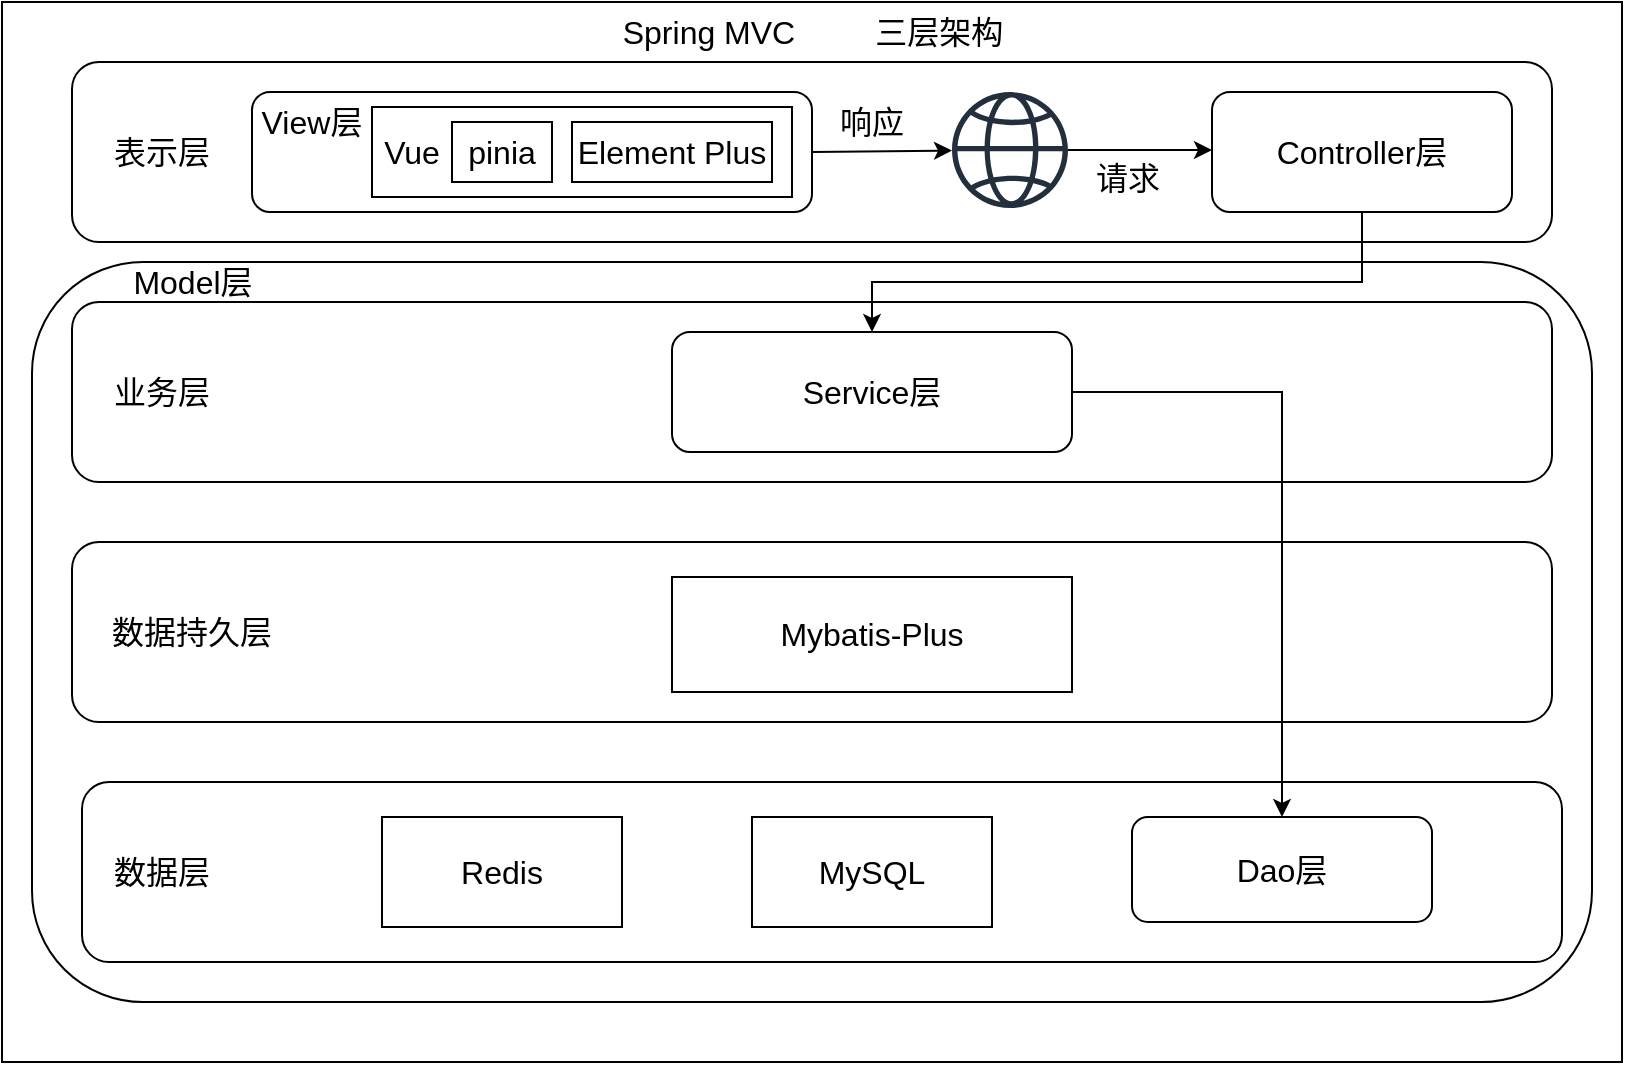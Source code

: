 <mxfile version="27.1.5">
  <diagram name="第 1 页" id="0NJ0XbHlpLDk5NXM7LYE">
    <mxGraphModel dx="1489" dy="816" grid="1" gridSize="10" guides="1" tooltips="1" connect="1" arrows="1" fold="1" page="1" pageScale="1" pageWidth="827" pageHeight="1169" math="0" shadow="0">
      <root>
        <mxCell id="0" />
        <mxCell id="1" parent="0" />
        <mxCell id="FOX3OvhaHhHGADisjsV--1" value="" style="rounded=0;whiteSpace=wrap;html=1;" vertex="1" parent="1">
          <mxGeometry x="95" y="120" width="810" height="530" as="geometry" />
        </mxCell>
        <mxCell id="FOX3OvhaHhHGADisjsV--43" value="" style="rounded=1;whiteSpace=wrap;html=1;" vertex="1" parent="1">
          <mxGeometry x="110" y="250" width="780" height="370" as="geometry" />
        </mxCell>
        <mxCell id="FOX3OvhaHhHGADisjsV--3" value="" style="rounded=1;whiteSpace=wrap;html=1;" vertex="1" parent="1">
          <mxGeometry x="130" y="150" width="740" height="90" as="geometry" />
        </mxCell>
        <mxCell id="FOX3OvhaHhHGADisjsV--4" value="&lt;font style=&quot;font-size: 16px;&quot;&gt;表示层&lt;/font&gt;" style="text;html=1;align=center;verticalAlign=middle;whiteSpace=wrap;rounded=0;" vertex="1" parent="1">
          <mxGeometry x="130" y="175" width="90" height="40" as="geometry" />
        </mxCell>
        <mxCell id="FOX3OvhaHhHGADisjsV--7" value="" style="rounded=1;whiteSpace=wrap;html=1;" vertex="1" parent="1">
          <mxGeometry x="220" y="165" width="280" height="60" as="geometry" />
        </mxCell>
        <mxCell id="FOX3OvhaHhHGADisjsV--8" value="&lt;font style=&quot;font-size: 16px;&quot;&gt;Controller层&lt;/font&gt;" style="rounded=1;whiteSpace=wrap;html=1;" vertex="1" parent="1">
          <mxGeometry x="700" y="165" width="150" height="60" as="geometry" />
        </mxCell>
        <mxCell id="FOX3OvhaHhHGADisjsV--9" value="&lt;font style=&quot;font-size: 16px;&quot;&gt;View层&lt;/font&gt;" style="text;html=1;align=center;verticalAlign=middle;whiteSpace=wrap;rounded=0;" vertex="1" parent="1">
          <mxGeometry x="220" y="165" width="60" height="30" as="geometry" />
        </mxCell>
        <mxCell id="FOX3OvhaHhHGADisjsV--10" value="" style="rounded=0;whiteSpace=wrap;html=1;" vertex="1" parent="1">
          <mxGeometry x="280" y="172.5" width="210" height="45" as="geometry" />
        </mxCell>
        <mxCell id="FOX3OvhaHhHGADisjsV--11" value="&lt;font style=&quot;font-size: 16px;&quot;&gt;Vue&lt;/font&gt;" style="text;html=1;align=center;verticalAlign=middle;whiteSpace=wrap;rounded=0;" vertex="1" parent="1">
          <mxGeometry x="270" y="180" width="60" height="30" as="geometry" />
        </mxCell>
        <mxCell id="FOX3OvhaHhHGADisjsV--12" value="&lt;font style=&quot;font-size: 16px;&quot;&gt;pinia&lt;/font&gt;" style="rounded=0;whiteSpace=wrap;html=1;" vertex="1" parent="1">
          <mxGeometry x="320" y="180" width="50" height="30" as="geometry" />
        </mxCell>
        <mxCell id="FOX3OvhaHhHGADisjsV--13" value="&lt;font style=&quot;font-size: 16px;&quot;&gt;Element Plus&lt;/font&gt;" style="rounded=0;whiteSpace=wrap;html=1;" vertex="1" parent="1">
          <mxGeometry x="380" y="180" width="100" height="30" as="geometry" />
        </mxCell>
        <mxCell id="FOX3OvhaHhHGADisjsV--14" value="" style="sketch=0;outlineConnect=0;fontColor=#232F3E;gradientColor=none;fillColor=#232F3D;strokeColor=none;dashed=0;verticalLabelPosition=bottom;verticalAlign=top;align=center;html=1;fontSize=12;fontStyle=0;aspect=fixed;pointerEvents=1;shape=mxgraph.aws4.globe;" vertex="1" parent="1">
          <mxGeometry x="570" y="165" width="58" height="58" as="geometry" />
        </mxCell>
        <mxCell id="FOX3OvhaHhHGADisjsV--15" value="" style="endArrow=classic;html=1;rounded=0;exitX=1;exitY=0.5;exitDx=0;exitDy=0;" edge="1" parent="1" source="FOX3OvhaHhHGADisjsV--7" target="FOX3OvhaHhHGADisjsV--14">
          <mxGeometry width="50" height="50" relative="1" as="geometry">
            <mxPoint x="480" y="300" as="sourcePoint" />
            <mxPoint x="530" y="250" as="targetPoint" />
          </mxGeometry>
        </mxCell>
        <mxCell id="FOX3OvhaHhHGADisjsV--16" value="&lt;font style=&quot;font-size: 16px;&quot;&gt;请求&lt;/font&gt;" style="text;html=1;align=center;verticalAlign=middle;whiteSpace=wrap;rounded=0;" vertex="1" parent="1">
          <mxGeometry x="628" y="193" width="60" height="30" as="geometry" />
        </mxCell>
        <mxCell id="FOX3OvhaHhHGADisjsV--17" value="" style="endArrow=classic;html=1;rounded=0;" edge="1" parent="1" source="FOX3OvhaHhHGADisjsV--14">
          <mxGeometry width="50" height="50" relative="1" as="geometry">
            <mxPoint x="590" y="230" as="sourcePoint" />
            <mxPoint x="700" y="194" as="targetPoint" />
          </mxGeometry>
        </mxCell>
        <mxCell id="FOX3OvhaHhHGADisjsV--19" value="&lt;span style=&quot;font-size: 16px;&quot;&gt;响应&lt;/span&gt;" style="text;html=1;align=center;verticalAlign=middle;whiteSpace=wrap;rounded=0;" vertex="1" parent="1">
          <mxGeometry x="500" y="165" width="60" height="30" as="geometry" />
        </mxCell>
        <mxCell id="FOX3OvhaHhHGADisjsV--20" value="" style="rounded=1;whiteSpace=wrap;html=1;" vertex="1" parent="1">
          <mxGeometry x="130" y="270" width="740" height="90" as="geometry" />
        </mxCell>
        <mxCell id="FOX3OvhaHhHGADisjsV--21" value="&lt;font style=&quot;font-size: 16px;&quot;&gt;业务层&lt;/font&gt;" style="text;html=1;align=center;verticalAlign=middle;whiteSpace=wrap;rounded=0;" vertex="1" parent="1">
          <mxGeometry x="130" y="295" width="90" height="40" as="geometry" />
        </mxCell>
        <mxCell id="FOX3OvhaHhHGADisjsV--25" value="" style="rounded=1;whiteSpace=wrap;html=1;" vertex="1" parent="1">
          <mxGeometry x="130" y="390" width="740" height="90" as="geometry" />
        </mxCell>
        <mxCell id="FOX3OvhaHhHGADisjsV--26" value="&lt;font style=&quot;font-size: 16px;&quot;&gt;数据持久层&lt;/font&gt;" style="text;html=1;align=center;verticalAlign=middle;whiteSpace=wrap;rounded=0;" vertex="1" parent="1">
          <mxGeometry x="130" y="415" width="120" height="40" as="geometry" />
        </mxCell>
        <mxCell id="FOX3OvhaHhHGADisjsV--27" value="" style="rounded=1;whiteSpace=wrap;html=1;" vertex="1" parent="1">
          <mxGeometry x="135" y="510" width="740" height="90" as="geometry" />
        </mxCell>
        <mxCell id="FOX3OvhaHhHGADisjsV--29" value="&lt;font style=&quot;font-size: 16px;&quot;&gt;数据层&lt;/font&gt;" style="text;html=1;align=center;verticalAlign=middle;whiteSpace=wrap;rounded=0;" vertex="1" parent="1">
          <mxGeometry x="130" y="535" width="90" height="40" as="geometry" />
        </mxCell>
        <mxCell id="FOX3OvhaHhHGADisjsV--39" style="edgeStyle=orthogonalEdgeStyle;rounded=0;orthogonalLoop=1;jettySize=auto;html=1;" edge="1" parent="1" source="FOX3OvhaHhHGADisjsV--30" target="FOX3OvhaHhHGADisjsV--37">
          <mxGeometry relative="1" as="geometry" />
        </mxCell>
        <mxCell id="FOX3OvhaHhHGADisjsV--30" value="&lt;font style=&quot;font-size: 16px;&quot;&gt;Service层&lt;/font&gt;" style="rounded=1;whiteSpace=wrap;html=1;" vertex="1" parent="1">
          <mxGeometry x="430" y="285" width="200" height="60" as="geometry" />
        </mxCell>
        <mxCell id="FOX3OvhaHhHGADisjsV--31" value="&lt;font style=&quot;font-size: 16px;&quot;&gt;Mybatis-Plus&lt;/font&gt;" style="rounded=0;whiteSpace=wrap;html=1;" vertex="1" parent="1">
          <mxGeometry x="430" y="407.5" width="200" height="57.5" as="geometry" />
        </mxCell>
        <mxCell id="FOX3OvhaHhHGADisjsV--32" value="&lt;font style=&quot;font-size: 16px;&quot;&gt;Redis&lt;/font&gt;" style="rounded=0;whiteSpace=wrap;html=1;" vertex="1" parent="1">
          <mxGeometry x="285" y="527.5" width="120" height="55" as="geometry" />
        </mxCell>
        <mxCell id="FOX3OvhaHhHGADisjsV--36" value="&lt;font style=&quot;font-size: 16px;&quot;&gt;MySQL&lt;/font&gt;" style="rounded=0;whiteSpace=wrap;html=1;" vertex="1" parent="1">
          <mxGeometry x="470" y="527.5" width="120" height="55" as="geometry" />
        </mxCell>
        <mxCell id="FOX3OvhaHhHGADisjsV--37" value="&lt;font style=&quot;font-size: 16px;&quot;&gt;Dao层&lt;/font&gt;" style="rounded=1;whiteSpace=wrap;html=1;" vertex="1" parent="1">
          <mxGeometry x="660" y="527.5" width="150" height="52.5" as="geometry" />
        </mxCell>
        <mxCell id="FOX3OvhaHhHGADisjsV--38" style="edgeStyle=orthogonalEdgeStyle;rounded=0;orthogonalLoop=1;jettySize=auto;html=1;entryX=0.5;entryY=0;entryDx=0;entryDy=0;" edge="1" parent="1" source="FOX3OvhaHhHGADisjsV--8" target="FOX3OvhaHhHGADisjsV--30">
          <mxGeometry relative="1" as="geometry">
            <Array as="points">
              <mxPoint x="775" y="260" />
              <mxPoint x="530" y="260" />
            </Array>
          </mxGeometry>
        </mxCell>
        <mxCell id="FOX3OvhaHhHGADisjsV--44" value="&lt;font style=&quot;font-size: 16px;&quot;&gt;Model层&lt;/font&gt;" style="text;html=1;align=center;verticalAlign=middle;whiteSpace=wrap;rounded=0;" vertex="1" parent="1">
          <mxGeometry x="152.5" y="250" width="75" height="20" as="geometry" />
        </mxCell>
        <mxCell id="FOX3OvhaHhHGADisjsV--45" value="&lt;font style=&quot;font-size: 16px;&quot;&gt;Spring MVC&amp;nbsp; &amp;nbsp; &amp;nbsp; &amp;nbsp; &amp;nbsp;三层架构&lt;/font&gt;" style="text;html=1;align=center;verticalAlign=middle;whiteSpace=wrap;rounded=0;" vertex="1" parent="1">
          <mxGeometry x="402.5" y="120" width="195" height="30" as="geometry" />
        </mxCell>
      </root>
    </mxGraphModel>
  </diagram>
</mxfile>
